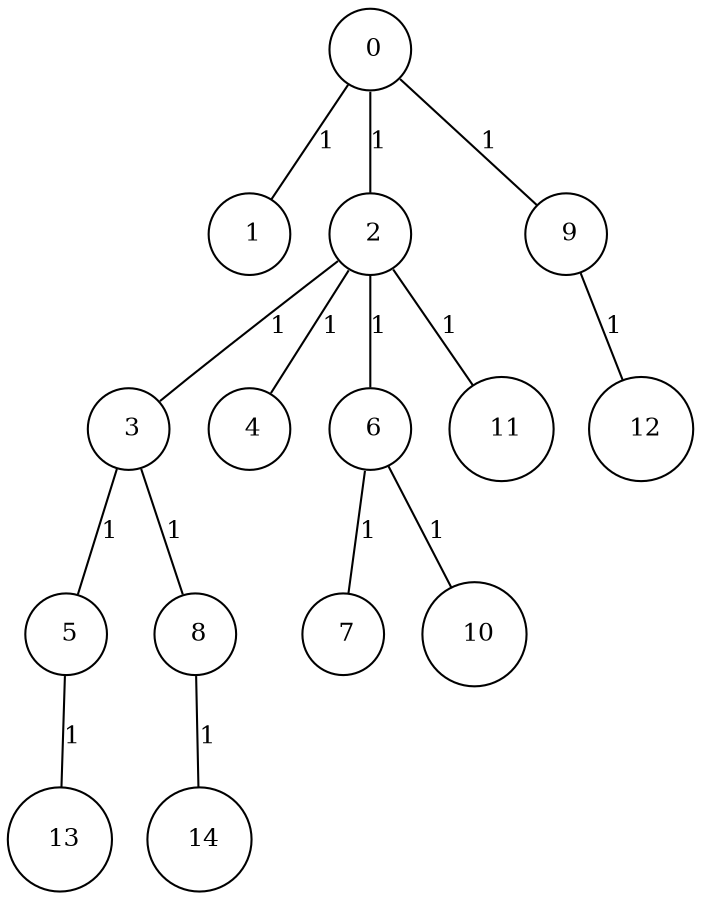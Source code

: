 graph G {
size="8.5,11;"
ratio = "expand;"
fixedsize="true;"
overlap="scale;"
node[shape=circle,width=.12,hight=.12,fontsize=12]
edge[fontsize=12]

0[label=" 0" color=black, pos="1.937851,0.15025656!"];
1[label=" 1" color=black, pos="2.1202838,1.5482425!"];
2[label=" 2" color=black, pos="0.50506759,1.385961!"];
3[label=" 3" color=black, pos="1.9205826,1.8830045!"];
4[label=" 4" color=black, pos="0.61961375,1.8093106!"];
5[label=" 5" color=black, pos="0.59679849,0.67012863!"];
6[label=" 6" color=black, pos="2.7002883,1.5462859!"];
7[label=" 7" color=black, pos="2.6480129,2.0904878!"];
8[label=" 8" color=black, pos="2.4990185,0.87911422!"];
9[label=" 9" color=black, pos="1.9454794,1.0758949!"];
10[label=" 10" color=black, pos="1.9966092,1.7904533!"];
11[label=" 11" color=black, pos="2.9548887,2.9075594!"];
12[label=" 12" color=black, pos="0.86102302,1.0365327!"];
13[label=" 13" color=black, pos="0.90766508,1.7567857!"];
14[label=" 14" color=black, pos="2.3636457,0.10384186!"];
0--1[label="1"]
0--2[label="1"]
0--9[label="1"]
2--3[label="1"]
2--4[label="1"]
2--6[label="1"]
2--11[label="1"]
3--5[label="1"]
3--8[label="1"]
5--13[label="1"]
6--7[label="1"]
6--10[label="1"]
8--14[label="1"]
9--12[label="1"]

}
